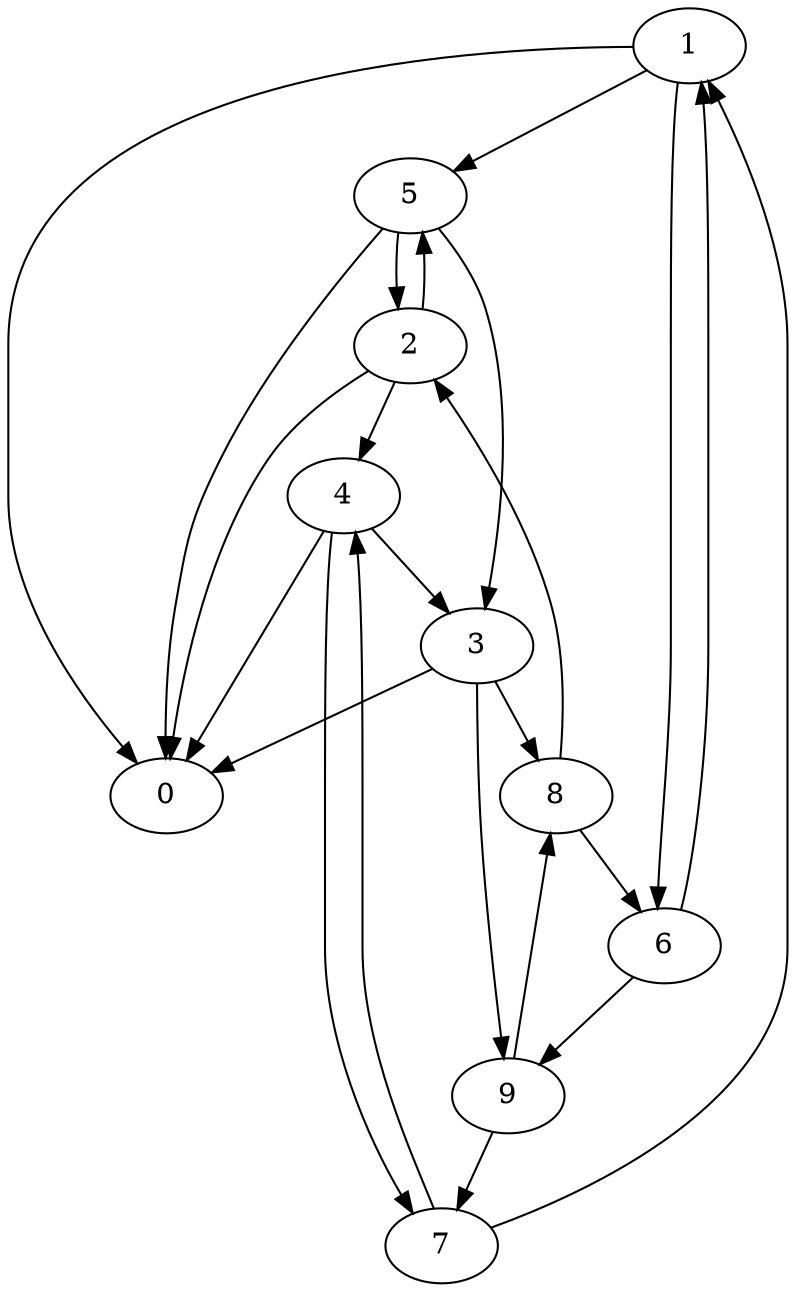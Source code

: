 digraph boolean_network {
0;
1;
2;
3;
4;
5;
6;
7;
8;
9;
1 -> 5;
1 -> 6;
1 -> 0;
2 -> 5;
2 -> 4;
2 -> 0;
3 -> 8;
3 -> 9;
3 -> 0;
4 -> 7;
4 -> 3;
4 -> 0;
5 -> 2;
5 -> 3;
5 -> 0;
6 -> 9;
6 -> 1;
7 -> 1;
7 -> 4;
8 -> 2;
8 -> 6;
9 -> 7;
9 -> 8;
}
